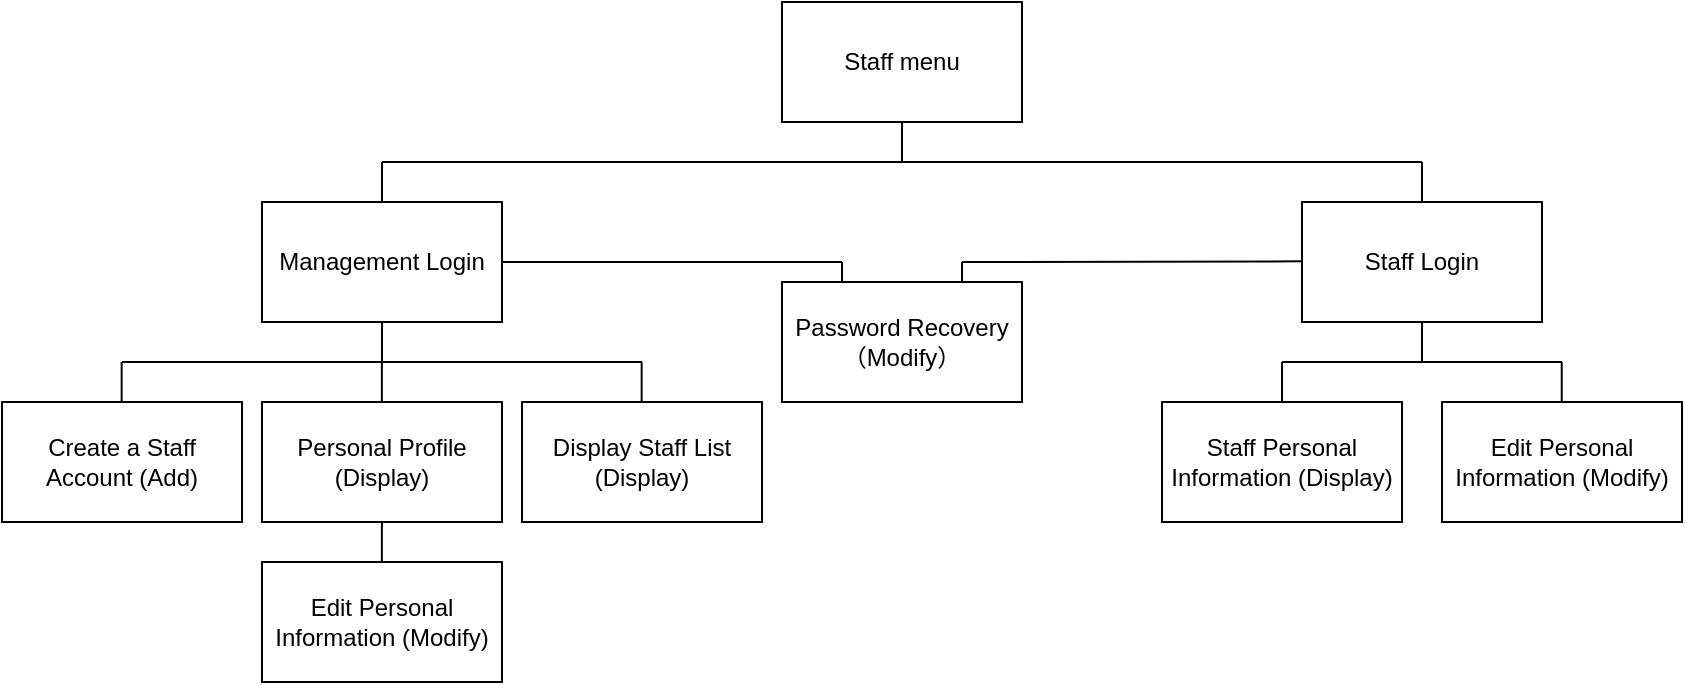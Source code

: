 <mxfile version="24.2.0" type="github">
  <diagram name="Page-1" id="BaL-FvqpIHobHH0_60As">
    <mxGraphModel dx="2507" dy="1367" grid="1" gridSize="10" guides="1" tooltips="1" connect="1" arrows="1" fold="1" page="1" pageScale="1" pageWidth="1100" pageHeight="850" math="0" shadow="0">
      <root>
        <mxCell id="0" />
        <mxCell id="1" parent="0" />
        <mxCell id="vPWYfFUL58d0yr6fHRVj-1" value="Staff menu" style="rounded=0;whiteSpace=wrap;html=1;" parent="1" vertex="1">
          <mxGeometry x="520" y="255" width="120" height="60" as="geometry" />
        </mxCell>
        <mxCell id="E4wZGPF--s3q-F9TYSMC-1" value="Staff Login" style="rounded=0;whiteSpace=wrap;html=1;" parent="1" vertex="1">
          <mxGeometry x="780" y="355" width="120" height="60" as="geometry" />
        </mxCell>
        <mxCell id="E4wZGPF--s3q-F9TYSMC-8" value="Management Login" style="rounded=0;whiteSpace=wrap;html=1;" parent="1" vertex="1">
          <mxGeometry x="260" y="355" width="120" height="60" as="geometry" />
        </mxCell>
        <mxCell id="njRPsJm0nzUuGtRNoSeM-6" value="Password Recovery&lt;div&gt;（Modify）&lt;/div&gt;" style="whiteSpace=wrap;html=1;rounded=0;" parent="1" vertex="1">
          <mxGeometry x="520" y="395" width="120" height="60" as="geometry" />
        </mxCell>
        <mxCell id="njRPsJm0nzUuGtRNoSeM-18" value="Personal Profile&lt;div&gt;(Display)&lt;/div&gt;" style="whiteSpace=wrap;html=1;rounded=0;" parent="1" vertex="1">
          <mxGeometry x="260" y="455" width="120" height="60" as="geometry" />
        </mxCell>
        <mxCell id="njRPsJm0nzUuGtRNoSeM-19" value="Staff Personal Information (Display)" style="whiteSpace=wrap;html=1;rounded=0;" parent="1" vertex="1">
          <mxGeometry x="710" y="455" width="120" height="60" as="geometry" />
        </mxCell>
        <mxCell id="njRPsJm0nzUuGtRNoSeM-52" value="" style="endArrow=none;html=1;rounded=0;exitX=0.5;exitY=1;exitDx=0;exitDy=0;" parent="1" source="E4wZGPF--s3q-F9TYSMC-1" edge="1">
          <mxGeometry width="50" height="50" relative="1" as="geometry">
            <mxPoint x="770" y="605" as="sourcePoint" />
            <mxPoint x="840" y="435" as="targetPoint" />
          </mxGeometry>
        </mxCell>
        <mxCell id="mbAYyqpyeBhJfCcX0v_s-2" value="" style="endArrow=none;html=1;rounded=0;" parent="1" edge="1">
          <mxGeometry width="50" height="50" relative="1" as="geometry">
            <mxPoint x="580" y="335" as="sourcePoint" />
            <mxPoint x="580" y="315" as="targetPoint" />
          </mxGeometry>
        </mxCell>
        <mxCell id="mbAYyqpyeBhJfCcX0v_s-3" value="" style="endArrow=none;html=1;rounded=0;" parent="1" edge="1">
          <mxGeometry width="50" height="50" relative="1" as="geometry">
            <mxPoint x="320" y="335" as="sourcePoint" />
            <mxPoint x="840" y="335" as="targetPoint" />
          </mxGeometry>
        </mxCell>
        <mxCell id="mbAYyqpyeBhJfCcX0v_s-4" value="" style="endArrow=none;html=1;rounded=0;" parent="1" edge="1">
          <mxGeometry width="50" height="50" relative="1" as="geometry">
            <mxPoint x="320" y="355" as="sourcePoint" />
            <mxPoint x="320" y="335" as="targetPoint" />
          </mxGeometry>
        </mxCell>
        <mxCell id="mbAYyqpyeBhJfCcX0v_s-5" value="" style="endArrow=none;html=1;rounded=0;" parent="1" edge="1">
          <mxGeometry width="50" height="50" relative="1" as="geometry">
            <mxPoint x="840" y="355" as="sourcePoint" />
            <mxPoint x="840" y="335" as="targetPoint" />
          </mxGeometry>
        </mxCell>
        <mxCell id="mbAYyqpyeBhJfCcX0v_s-6" value="Create a Staff Account (Add)" style="whiteSpace=wrap;html=1;rounded=0;" parent="1" vertex="1">
          <mxGeometry x="130" y="455" width="120" height="60" as="geometry" />
        </mxCell>
        <mxCell id="mbAYyqpyeBhJfCcX0v_s-7" value="&lt;div&gt;Display Staff List (Display)&lt;/div&gt;" style="whiteSpace=wrap;html=1;rounded=0;" parent="1" vertex="1">
          <mxGeometry x="390" y="455" width="120" height="60" as="geometry" />
        </mxCell>
        <mxCell id="mbAYyqpyeBhJfCcX0v_s-9" value="" style="endArrow=none;html=1;rounded=0;" parent="1" edge="1">
          <mxGeometry width="50" height="50" relative="1" as="geometry">
            <mxPoint x="190" y="435" as="sourcePoint" />
            <mxPoint x="450" y="435" as="targetPoint" />
          </mxGeometry>
        </mxCell>
        <mxCell id="mbAYyqpyeBhJfCcX0v_s-16" value="Edit Personal Information (Modify)" style="rounded=0;whiteSpace=wrap;html=1;" parent="1" vertex="1">
          <mxGeometry x="260" y="535" width="120" height="60" as="geometry" />
        </mxCell>
        <mxCell id="mbAYyqpyeBhJfCcX0v_s-17" value="" style="endArrow=none;html=1;rounded=0;" parent="1" edge="1">
          <mxGeometry width="50" height="50" relative="1" as="geometry">
            <mxPoint x="380" y="385" as="sourcePoint" />
            <mxPoint x="550" y="385" as="targetPoint" />
          </mxGeometry>
        </mxCell>
        <mxCell id="mbAYyqpyeBhJfCcX0v_s-18" value="" style="endArrow=none;html=1;rounded=0;" parent="1" edge="1">
          <mxGeometry width="50" height="50" relative="1" as="geometry">
            <mxPoint x="610" y="385" as="sourcePoint" />
            <mxPoint x="780" y="384.66" as="targetPoint" />
          </mxGeometry>
        </mxCell>
        <mxCell id="mbAYyqpyeBhJfCcX0v_s-19" value="" style="endArrow=none;html=1;rounded=0;exitX=0.25;exitY=0;exitDx=0;exitDy=0;" parent="1" source="njRPsJm0nzUuGtRNoSeM-6" edge="1">
          <mxGeometry width="50" height="50" relative="1" as="geometry">
            <mxPoint x="500" y="435" as="sourcePoint" />
            <mxPoint x="550" y="385" as="targetPoint" />
          </mxGeometry>
        </mxCell>
        <mxCell id="mbAYyqpyeBhJfCcX0v_s-20" value="" style="endArrow=none;html=1;rounded=0;exitX=0.75;exitY=0;exitDx=0;exitDy=0;" parent="1" source="njRPsJm0nzUuGtRNoSeM-6" edge="1">
          <mxGeometry width="50" height="50" relative="1" as="geometry">
            <mxPoint x="560" y="435" as="sourcePoint" />
            <mxPoint x="610" y="385" as="targetPoint" />
          </mxGeometry>
        </mxCell>
        <mxCell id="mbAYyqpyeBhJfCcX0v_s-21" value="" style="endArrow=none;html=1;rounded=0;" parent="1" edge="1">
          <mxGeometry width="50" height="50" relative="1" as="geometry">
            <mxPoint x="320" y="435" as="sourcePoint" />
            <mxPoint x="320" y="415" as="targetPoint" />
          </mxGeometry>
        </mxCell>
        <mxCell id="mbAYyqpyeBhJfCcX0v_s-22" value="" style="endArrow=none;html=1;rounded=0;" parent="1" edge="1">
          <mxGeometry width="50" height="50" relative="1" as="geometry">
            <mxPoint x="319.94" y="455" as="sourcePoint" />
            <mxPoint x="319.94" y="435" as="targetPoint" />
          </mxGeometry>
        </mxCell>
        <mxCell id="mbAYyqpyeBhJfCcX0v_s-23" value="" style="endArrow=none;html=1;rounded=0;" parent="1" edge="1">
          <mxGeometry width="50" height="50" relative="1" as="geometry">
            <mxPoint x="319.94" y="535" as="sourcePoint" />
            <mxPoint x="319.94" y="515" as="targetPoint" />
          </mxGeometry>
        </mxCell>
        <mxCell id="mbAYyqpyeBhJfCcX0v_s-24" value="" style="endArrow=none;html=1;rounded=0;" parent="1" edge="1">
          <mxGeometry width="50" height="50" relative="1" as="geometry">
            <mxPoint x="189.83" y="455" as="sourcePoint" />
            <mxPoint x="189.83" y="435" as="targetPoint" />
          </mxGeometry>
        </mxCell>
        <mxCell id="mbAYyqpyeBhJfCcX0v_s-25" value="" style="endArrow=none;html=1;rounded=0;" parent="1" edge="1">
          <mxGeometry width="50" height="50" relative="1" as="geometry">
            <mxPoint x="449.83" y="455" as="sourcePoint" />
            <mxPoint x="449.83" y="435" as="targetPoint" />
          </mxGeometry>
        </mxCell>
        <mxCell id="mbAYyqpyeBhJfCcX0v_s-27" value="Edit Personal Information (Modify)" style="whiteSpace=wrap;html=1;rounded=0;" parent="1" vertex="1">
          <mxGeometry x="850" y="455" width="120" height="60" as="geometry" />
        </mxCell>
        <mxCell id="mbAYyqpyeBhJfCcX0v_s-28" value="" style="endArrow=none;html=1;rounded=0;" parent="1" edge="1">
          <mxGeometry width="50" height="50" relative="1" as="geometry">
            <mxPoint x="770" y="435" as="sourcePoint" />
            <mxPoint x="910" y="435" as="targetPoint" />
          </mxGeometry>
        </mxCell>
        <mxCell id="mbAYyqpyeBhJfCcX0v_s-29" value="" style="endArrow=none;html=1;rounded=0;exitX=0.5;exitY=0;exitDx=0;exitDy=0;" parent="1" source="njRPsJm0nzUuGtRNoSeM-19" edge="1">
          <mxGeometry width="50" height="50" relative="1" as="geometry">
            <mxPoint x="720" y="485" as="sourcePoint" />
            <mxPoint x="770" y="435" as="targetPoint" />
          </mxGeometry>
        </mxCell>
        <mxCell id="mbAYyqpyeBhJfCcX0v_s-30" value="" style="endArrow=none;html=1;rounded=0;exitX=0.5;exitY=0;exitDx=0;exitDy=0;" parent="1" edge="1">
          <mxGeometry width="50" height="50" relative="1" as="geometry">
            <mxPoint x="909.86" y="455" as="sourcePoint" />
            <mxPoint x="909.86" y="435" as="targetPoint" />
          </mxGeometry>
        </mxCell>
      </root>
    </mxGraphModel>
  </diagram>
</mxfile>
